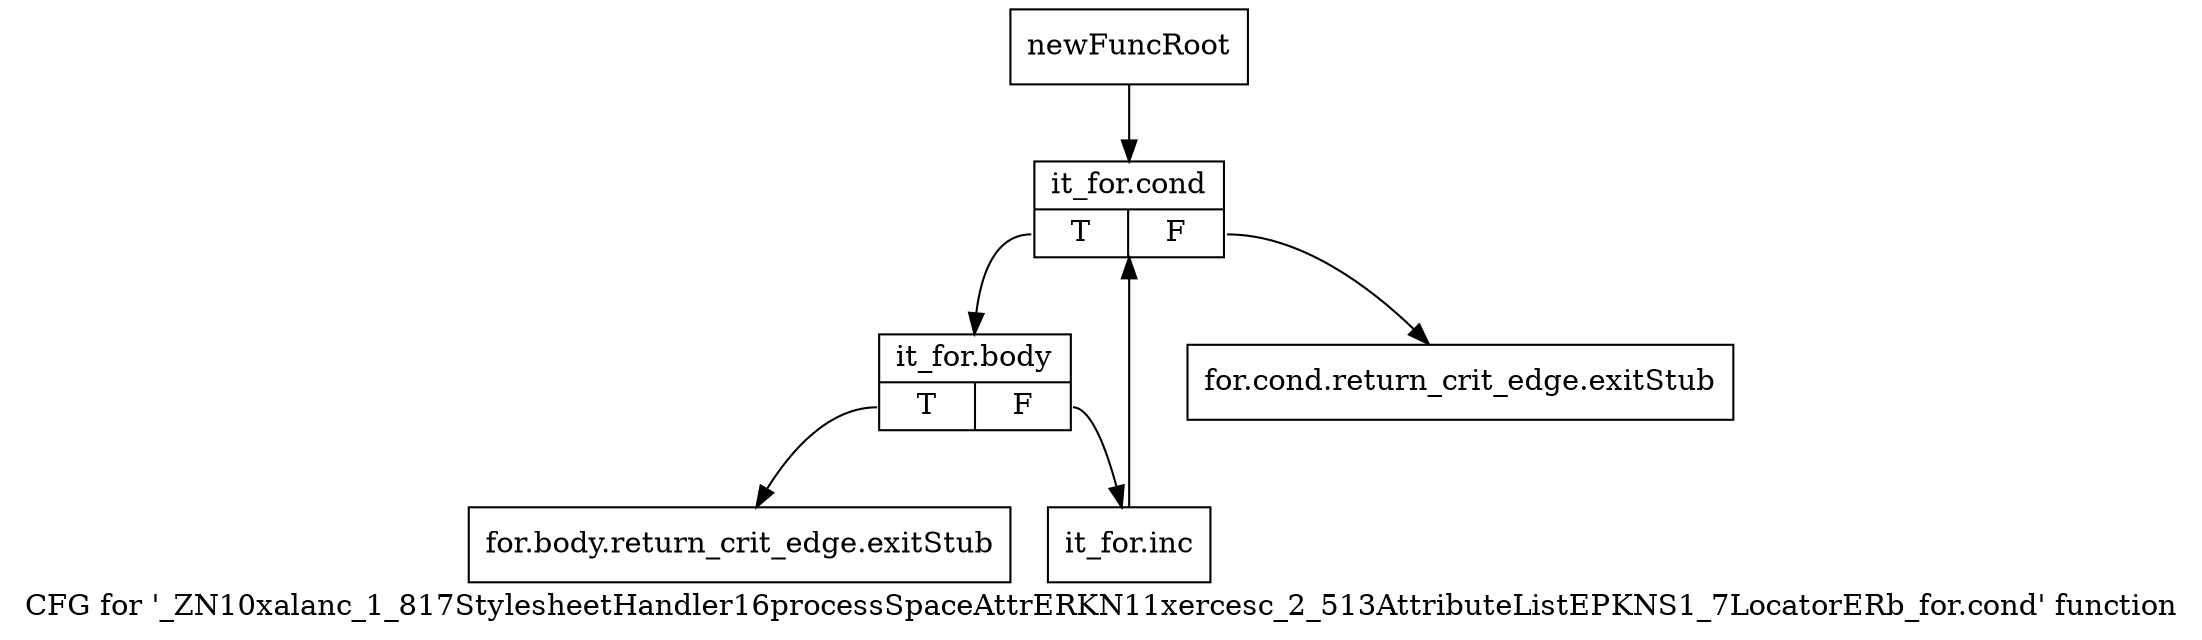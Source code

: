 digraph "CFG for '_ZN10xalanc_1_817StylesheetHandler16processSpaceAttrERKN11xercesc_2_513AttributeListEPKNS1_7LocatorERb_for.cond' function" {
	label="CFG for '_ZN10xalanc_1_817StylesheetHandler16processSpaceAttrERKN11xercesc_2_513AttributeListEPKNS1_7LocatorERb_for.cond' function";

	Node0xa07a6e0 [shape=record,label="{newFuncRoot}"];
	Node0xa07a6e0 -> Node0xa07a7d0;
	Node0xa07a730 [shape=record,label="{for.cond.return_crit_edge.exitStub}"];
	Node0xa07a780 [shape=record,label="{for.body.return_crit_edge.exitStub}"];
	Node0xa07a7d0 [shape=record,label="{it_for.cond|{<s0>T|<s1>F}}"];
	Node0xa07a7d0:s0 -> Node0xa07a820;
	Node0xa07a7d0:s1 -> Node0xa07a730;
	Node0xa07a820 [shape=record,label="{it_for.body|{<s0>T|<s1>F}}"];
	Node0xa07a820:s0 -> Node0xa07a780;
	Node0xa07a820:s1 -> Node0xa07a870;
	Node0xa07a870 [shape=record,label="{it_for.inc}"];
	Node0xa07a870 -> Node0xa07a7d0;
}
